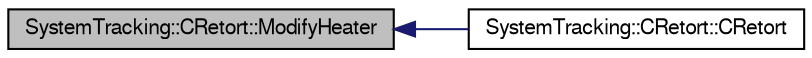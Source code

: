 digraph G
{
  edge [fontname="FreeSans",fontsize="10",labelfontname="FreeSans",labelfontsize="10"];
  node [fontname="FreeSans",fontsize="10",shape=record];
  rankdir="LR";
  Node1 [label="SystemTracking::CRetort::ModifyHeater",height=0.2,width=0.4,color="black", fillcolor="grey75", style="filled" fontcolor="black"];
  Node1 -> Node2 [dir="back",color="midnightblue",fontsize="10",style="solid"];
  Node2 [label="SystemTracking::CRetort::CRetort",height=0.2,width=0.4,color="black", fillcolor="white", style="filled",URL="$classSystemTracking_1_1CRetort.html#a34017c9a88dde5aeef817f57dc27e303",tooltip="Default constructor."];
}

